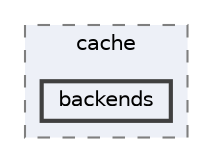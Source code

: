 digraph "C:/Users/LukeMabie/documents/Development/Password_Saver_Using_Django-master/venv/Lib/site-packages/django/core/cache/backends"
{
 // LATEX_PDF_SIZE
  bgcolor="transparent";
  edge [fontname=Helvetica,fontsize=10,labelfontname=Helvetica,labelfontsize=10];
  node [fontname=Helvetica,fontsize=10,shape=box,height=0.2,width=0.4];
  compound=true
  subgraph clusterdir_e5bc58c82e7336f8d9d3a1f2806705b2 {
    graph [ bgcolor="#edf0f7", pencolor="grey50", label="cache", fontname=Helvetica,fontsize=10 style="filled,dashed", URL="dir_e5bc58c82e7336f8d9d3a1f2806705b2.html",tooltip=""]
  dir_04e106c52d0d0eb60bea163fccd69ea5 [label="backends", fillcolor="#edf0f7", color="grey25", style="filled,bold", URL="dir_04e106c52d0d0eb60bea163fccd69ea5.html",tooltip=""];
  }
}
